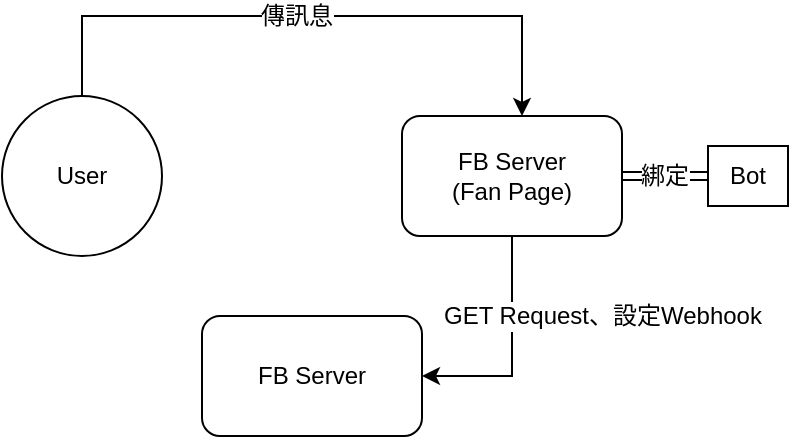 <mxfile version="10.7.9" type="github"><diagram id="vkrNKiE-Cz9adRt2QydA" name="Page-1"><mxGraphModel dx="918" dy="575" grid="1" gridSize="10" guides="1" tooltips="1" connect="1" arrows="1" fold="1" page="1" pageScale="1" pageWidth="827" pageHeight="1169" math="0" shadow="0"><root><mxCell id="0"/><mxCell id="1" parent="0"/><mxCell id="PIy14N72UGDw5WxEq-cf-3" style="edgeStyle=orthogonalEdgeStyle;rounded=0;orthogonalLoop=1;jettySize=auto;html=1;exitX=0.5;exitY=0;exitDx=0;exitDy=0;" edge="1" parent="1" source="PIy14N72UGDw5WxEq-cf-1" target="PIy14N72UGDw5WxEq-cf-2"><mxGeometry relative="1" as="geometry"><Array as="points"><mxPoint x="120" y="120"/><mxPoint x="340" y="120"/></Array></mxGeometry></mxCell><mxCell id="PIy14N72UGDw5WxEq-cf-4" value="傳訊息" style="text;html=1;resizable=0;points=[];align=center;verticalAlign=middle;labelBackgroundColor=#ffffff;" vertex="1" connectable="0" parent="PIy14N72UGDw5WxEq-cf-3"><mxGeometry x="-0.242" y="-2" relative="1" as="geometry"><mxPoint x="29" y="-2" as="offset"/></mxGeometry></mxCell><mxCell id="PIy14N72UGDw5WxEq-cf-1" value="User" style="ellipse;whiteSpace=wrap;html=1;aspect=fixed;" vertex="1" parent="1"><mxGeometry x="80" y="160" width="80" height="80" as="geometry"/></mxCell><mxCell id="PIy14N72UGDw5WxEq-cf-7" style="edgeStyle=orthogonalEdgeStyle;rounded=0;orthogonalLoop=1;jettySize=auto;html=1;exitX=1;exitY=0.5;exitDx=0;exitDy=0;shape=link;" edge="1" parent="1" source="PIy14N72UGDw5WxEq-cf-2" target="PIy14N72UGDw5WxEq-cf-6"><mxGeometry relative="1" as="geometry"/></mxCell><mxCell id="PIy14N72UGDw5WxEq-cf-9" value="綁定" style="text;html=1;resizable=0;points=[];align=center;verticalAlign=middle;labelBackgroundColor=#ffffff;" vertex="1" connectable="0" parent="PIy14N72UGDw5WxEq-cf-7"><mxGeometry x="-0.023" relative="1" as="geometry"><mxPoint as="offset"/></mxGeometry></mxCell><mxCell id="PIy14N72UGDw5WxEq-cf-14" style="edgeStyle=orthogonalEdgeStyle;rounded=0;orthogonalLoop=1;jettySize=auto;html=1;exitX=0.5;exitY=1;exitDx=0;exitDy=0;entryX=1;entryY=0.5;entryDx=0;entryDy=0;" edge="1" parent="1" source="PIy14N72UGDw5WxEq-cf-2" target="PIy14N72UGDw5WxEq-cf-13"><mxGeometry relative="1" as="geometry"/></mxCell><mxCell id="PIy14N72UGDw5WxEq-cf-15" value="GET Request、設定Webhook" style="text;html=1;resizable=0;points=[];align=center;verticalAlign=middle;labelBackgroundColor=#ffffff;" vertex="1" connectable="0" parent="PIy14N72UGDw5WxEq-cf-14"><mxGeometry x="-0.322" relative="1" as="geometry"><mxPoint x="45" y="1" as="offset"/></mxGeometry></mxCell><mxCell id="PIy14N72UGDw5WxEq-cf-2" value="FB Server&lt;br&gt;(Fan Page)&lt;br&gt;" style="rounded=1;whiteSpace=wrap;html=1;" vertex="1" parent="1"><mxGeometry x="280" y="170" width="110" height="60" as="geometry"/></mxCell><mxCell id="PIy14N72UGDw5WxEq-cf-6" value="Bot" style="rounded=0;whiteSpace=wrap;html=1;" vertex="1" parent="1"><mxGeometry x="433" y="185" width="40" height="30" as="geometry"/></mxCell><mxCell id="PIy14N72UGDw5WxEq-cf-13" value="FB Server" style="rounded=1;whiteSpace=wrap;html=1;" vertex="1" parent="1"><mxGeometry x="180" y="270" width="110" height="60" as="geometry"/></mxCell></root></mxGraphModel></diagram></mxfile>